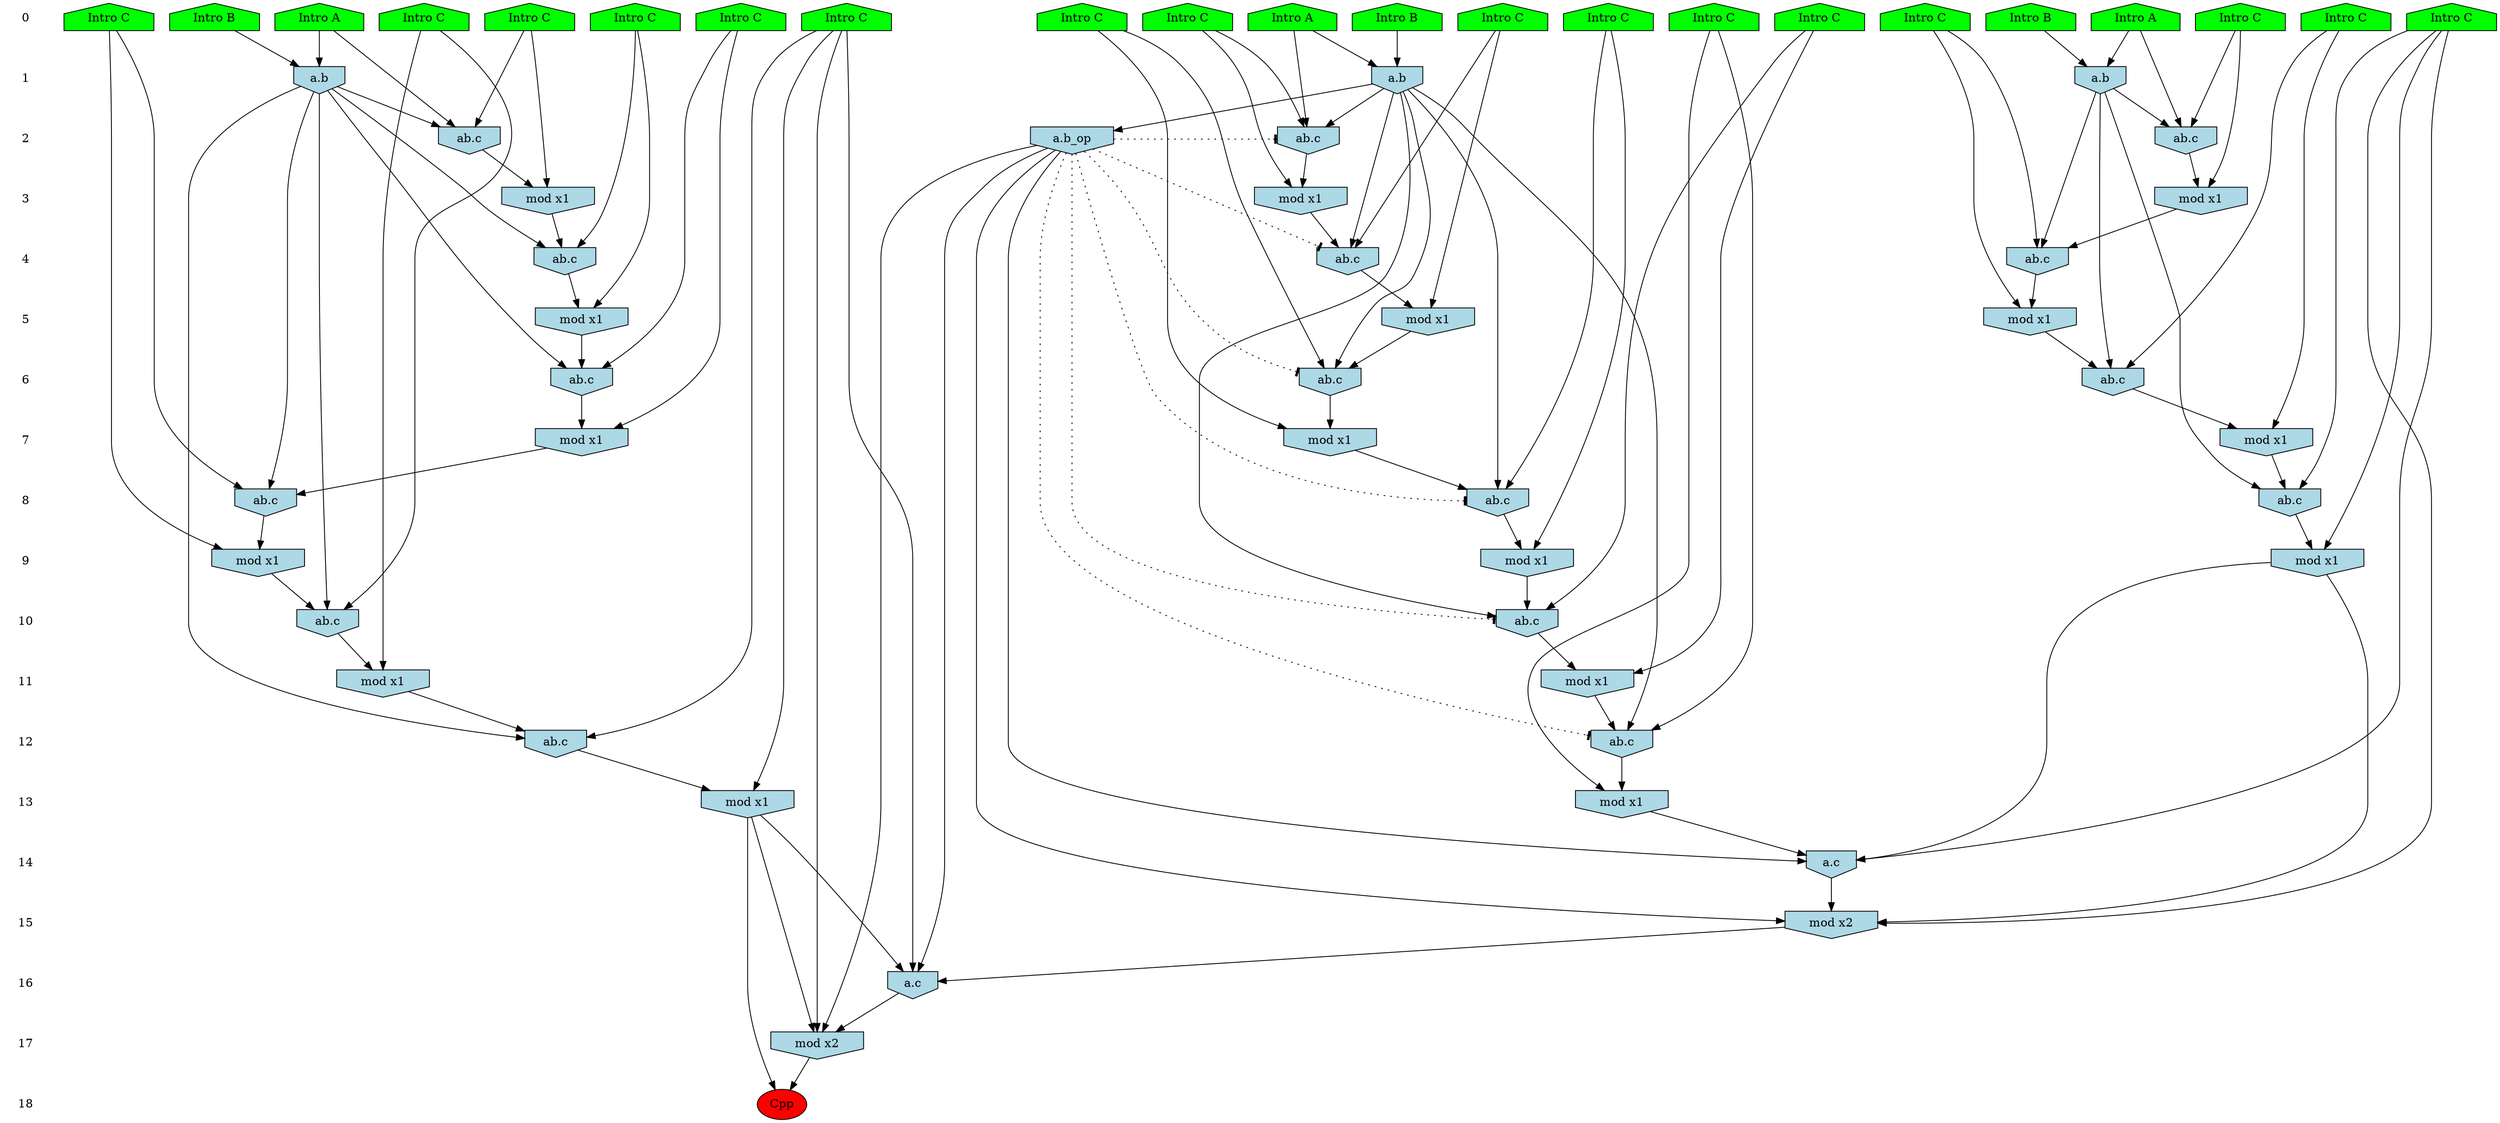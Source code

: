 /* Compression of 1 causal flows obtained in average at 1.580202E+01 t.u */
/* Compressed causal flows were: [2659] */
digraph G{
 ranksep=.5 ; 
{ rank = same ; "0" [shape=plaintext] ; node_1 [label ="Intro A", shape=house, style=filled, fillcolor=green] ;
node_2 [label ="Intro B", shape=house, style=filled, fillcolor=green] ;
node_3 [label ="Intro A", shape=house, style=filled, fillcolor=green] ;
node_4 [label ="Intro B", shape=house, style=filled, fillcolor=green] ;
node_5 [label ="Intro A", shape=house, style=filled, fillcolor=green] ;
node_6 [label ="Intro B", shape=house, style=filled, fillcolor=green] ;
node_7 [label ="Intro C", shape=house, style=filled, fillcolor=green] ;
node_8 [label ="Intro C", shape=house, style=filled, fillcolor=green] ;
node_9 [label ="Intro C", shape=house, style=filled, fillcolor=green] ;
node_10 [label ="Intro C", shape=house, style=filled, fillcolor=green] ;
node_11 [label ="Intro C", shape=house, style=filled, fillcolor=green] ;
node_12 [label ="Intro C", shape=house, style=filled, fillcolor=green] ;
node_13 [label ="Intro C", shape=house, style=filled, fillcolor=green] ;
node_14 [label ="Intro C", shape=house, style=filled, fillcolor=green] ;
node_15 [label ="Intro C", shape=house, style=filled, fillcolor=green] ;
node_16 [label ="Intro C", shape=house, style=filled, fillcolor=green] ;
node_17 [label ="Intro C", shape=house, style=filled, fillcolor=green] ;
node_18 [label ="Intro C", shape=house, style=filled, fillcolor=green] ;
node_19 [label ="Intro C", shape=house, style=filled, fillcolor=green] ;
node_20 [label ="Intro C", shape=house, style=filled, fillcolor=green] ;
node_21 [label ="Intro C", shape=house, style=filled, fillcolor=green] ;
node_22 [label ="Intro C", shape=house, style=filled, fillcolor=green] ;
}
{ rank = same ; "1" [shape=plaintext] ; node_23 [label="a.b", shape=invhouse, style=filled, fillcolor = lightblue] ;
node_26 [label="a.b", shape=invhouse, style=filled, fillcolor = lightblue] ;
node_29 [label="a.b", shape=invhouse, style=filled, fillcolor = lightblue] ;
}
{ rank = same ; "2" [shape=plaintext] ; node_24 [label="ab.c", shape=invhouse, style=filled, fillcolor = lightblue] ;
node_27 [label="ab.c", shape=invhouse, style=filled, fillcolor = lightblue] ;
node_35 [label="ab.c", shape=invhouse, style=filled, fillcolor = lightblue] ;
node_53 [label="a.b_op", shape=invhouse, style=filled, fillcolor = lightblue] ;
}
{ rank = same ; "3" [shape=plaintext] ; node_25 [label="mod x1", shape=invhouse, style=filled, fillcolor = lightblue] ;
node_30 [label="mod x1", shape=invhouse, style=filled, fillcolor = lightblue] ;
node_37 [label="mod x1", shape=invhouse, style=filled, fillcolor = lightblue] ;
}
{ rank = same ; "4" [shape=plaintext] ; node_28 [label="ab.c", shape=invhouse, style=filled, fillcolor = lightblue] ;
node_31 [label="ab.c", shape=invhouse, style=filled, fillcolor = lightblue] ;
node_38 [label="ab.c", shape=invhouse, style=filled, fillcolor = lightblue] ;
}
{ rank = same ; "5" [shape=plaintext] ; node_32 [label="mod x1", shape=invhouse, style=filled, fillcolor = lightblue] ;
node_33 [label="mod x1", shape=invhouse, style=filled, fillcolor = lightblue] ;
node_40 [label="mod x1", shape=invhouse, style=filled, fillcolor = lightblue] ;
}
{ rank = same ; "6" [shape=plaintext] ; node_34 [label="ab.c", shape=invhouse, style=filled, fillcolor = lightblue] ;
node_39 [label="ab.c", shape=invhouse, style=filled, fillcolor = lightblue] ;
node_46 [label="ab.c", shape=invhouse, style=filled, fillcolor = lightblue] ;
}
{ rank = same ; "7" [shape=plaintext] ; node_36 [label="mod x1", shape=invhouse, style=filled, fillcolor = lightblue] ;
node_41 [label="mod x1", shape=invhouse, style=filled, fillcolor = lightblue] ;
node_50 [label="mod x1", shape=invhouse, style=filled, fillcolor = lightblue] ;
}
{ rank = same ; "8" [shape=plaintext] ; node_42 [label="ab.c", shape=invhouse, style=filled, fillcolor = lightblue] ;
node_43 [label="ab.c", shape=invhouse, style=filled, fillcolor = lightblue] ;
node_52 [label="ab.c", shape=invhouse, style=filled, fillcolor = lightblue] ;
}
{ rank = same ; "9" [shape=plaintext] ; node_44 [label="mod x1", shape=invhouse, style=filled, fillcolor = lightblue] ;
node_45 [label="mod x1", shape=invhouse, style=filled, fillcolor = lightblue] ;
node_55 [label="mod x1", shape=invhouse, style=filled, fillcolor = lightblue] ;
}
{ rank = same ; "10" [shape=plaintext] ; node_47 [label="ab.c", shape=invhouse, style=filled, fillcolor = lightblue] ;
node_51 [label="ab.c", shape=invhouse, style=filled, fillcolor = lightblue] ;
}
{ rank = same ; "11" [shape=plaintext] ; node_48 [label="mod x1", shape=invhouse, style=filled, fillcolor = lightblue] ;
node_54 [label="mod x1", shape=invhouse, style=filled, fillcolor = lightblue] ;
}
{ rank = same ; "12" [shape=plaintext] ; node_49 [label="ab.c", shape=invhouse, style=filled, fillcolor = lightblue] ;
node_57 [label="ab.c", shape=invhouse, style=filled, fillcolor = lightblue] ;
}
{ rank = same ; "13" [shape=plaintext] ; node_56 [label="mod x1", shape=invhouse, style=filled, fillcolor = lightblue] ;
node_59 [label="mod x1", shape=invhouse, style=filled, fillcolor = lightblue] ;
}
{ rank = same ; "14" [shape=plaintext] ; node_58 [label="a.c", shape=invhouse, style=filled, fillcolor = lightblue] ;
}
{ rank = same ; "15" [shape=plaintext] ; node_60 [label="mod x2", shape=invhouse, style=filled, fillcolor = lightblue] ;
}
{ rank = same ; "16" [shape=plaintext] ; node_61 [label="a.c", shape=invhouse, style=filled, fillcolor = lightblue] ;
}
{ rank = same ; "17" [shape=plaintext] ; node_62 [label="mod x2", shape=invhouse, style=filled, fillcolor = lightblue] ;
}
{ rank = same ; "18" [shape=plaintext] ; node_63 [label ="Cpp", style=filled, fillcolor=red] ;
}
"0" -> "1" [style="invis"]; 
"1" -> "2" [style="invis"]; 
"2" -> "3" [style="invis"]; 
"3" -> "4" [style="invis"]; 
"4" -> "5" [style="invis"]; 
"5" -> "6" [style="invis"]; 
"6" -> "7" [style="invis"]; 
"7" -> "8" [style="invis"]; 
"8" -> "9" [style="invis"]; 
"9" -> "10" [style="invis"]; 
"10" -> "11" [style="invis"]; 
"11" -> "12" [style="invis"]; 
"12" -> "13" [style="invis"]; 
"13" -> "14" [style="invis"]; 
"14" -> "15" [style="invis"]; 
"15" -> "16" [style="invis"]; 
"16" -> "17" [style="invis"]; 
"17" -> "18" [style="invis"]; 
node_1 -> node_23
node_6 -> node_23
node_1 -> node_24
node_16 -> node_24
node_23 -> node_24
node_16 -> node_25
node_24 -> node_25
node_4 -> node_26
node_5 -> node_26
node_5 -> node_27
node_7 -> node_27
node_26 -> node_27
node_13 -> node_28
node_23 -> node_28
node_25 -> node_28
node_2 -> node_29
node_3 -> node_29
node_7 -> node_30
node_27 -> node_30
node_18 -> node_31
node_26 -> node_31
node_30 -> node_31
node_13 -> node_32
node_28 -> node_32
node_18 -> node_33
node_31 -> node_33
node_10 -> node_34
node_23 -> node_34
node_32 -> node_34
node_3 -> node_35
node_20 -> node_35
node_29 -> node_35
node_10 -> node_36
node_34 -> node_36
node_20 -> node_37
node_35 -> node_37
node_11 -> node_38
node_29 -> node_38
node_37 -> node_38
node_8 -> node_39
node_26 -> node_39
node_33 -> node_39
node_11 -> node_40
node_38 -> node_40
node_8 -> node_41
node_39 -> node_41
node_9 -> node_42
node_26 -> node_42
node_41 -> node_42
node_21 -> node_43
node_23 -> node_43
node_36 -> node_43
node_9 -> node_44
node_42 -> node_44
node_21 -> node_45
node_43 -> node_45
node_15 -> node_46
node_29 -> node_46
node_40 -> node_46
node_22 -> node_47
node_26 -> node_47
node_44 -> node_47
node_22 -> node_48
node_47 -> node_48
node_17 -> node_49
node_26 -> node_49
node_48 -> node_49
node_15 -> node_50
node_46 -> node_50
node_12 -> node_51
node_23 -> node_51
node_45 -> node_51
node_14 -> node_52
node_29 -> node_52
node_50 -> node_52
node_26 -> node_53
node_12 -> node_54
node_51 -> node_54
node_14 -> node_55
node_52 -> node_55
node_17 -> node_56
node_49 -> node_56
node_19 -> node_57
node_23 -> node_57
node_54 -> node_57
node_14 -> node_58
node_53 -> node_58
node_55 -> node_58
node_56 -> node_58
node_19 -> node_59
node_57 -> node_59
node_14 -> node_60
node_53 -> node_60
node_55 -> node_60
node_58 -> node_60
node_19 -> node_61
node_53 -> node_61
node_59 -> node_61
node_60 -> node_61
node_19 -> node_62
node_53 -> node_62
node_59 -> node_62
node_61 -> node_62
node_59 -> node_63
node_62 -> node_63
node_53 -> node_49 [style=dotted, arrowhead = tee] 
node_53 -> node_47 [style=dotted, arrowhead = tee] 
node_53 -> node_42 [style=dotted, arrowhead = tee] 
node_53 -> node_39 [style=dotted, arrowhead = tee] 
node_53 -> node_31 [style=dotted, arrowhead = tee] 
node_53 -> node_27 [style=dotted, arrowhead = tee] 
}
/*
 Dot generation time: 0.000275
*/